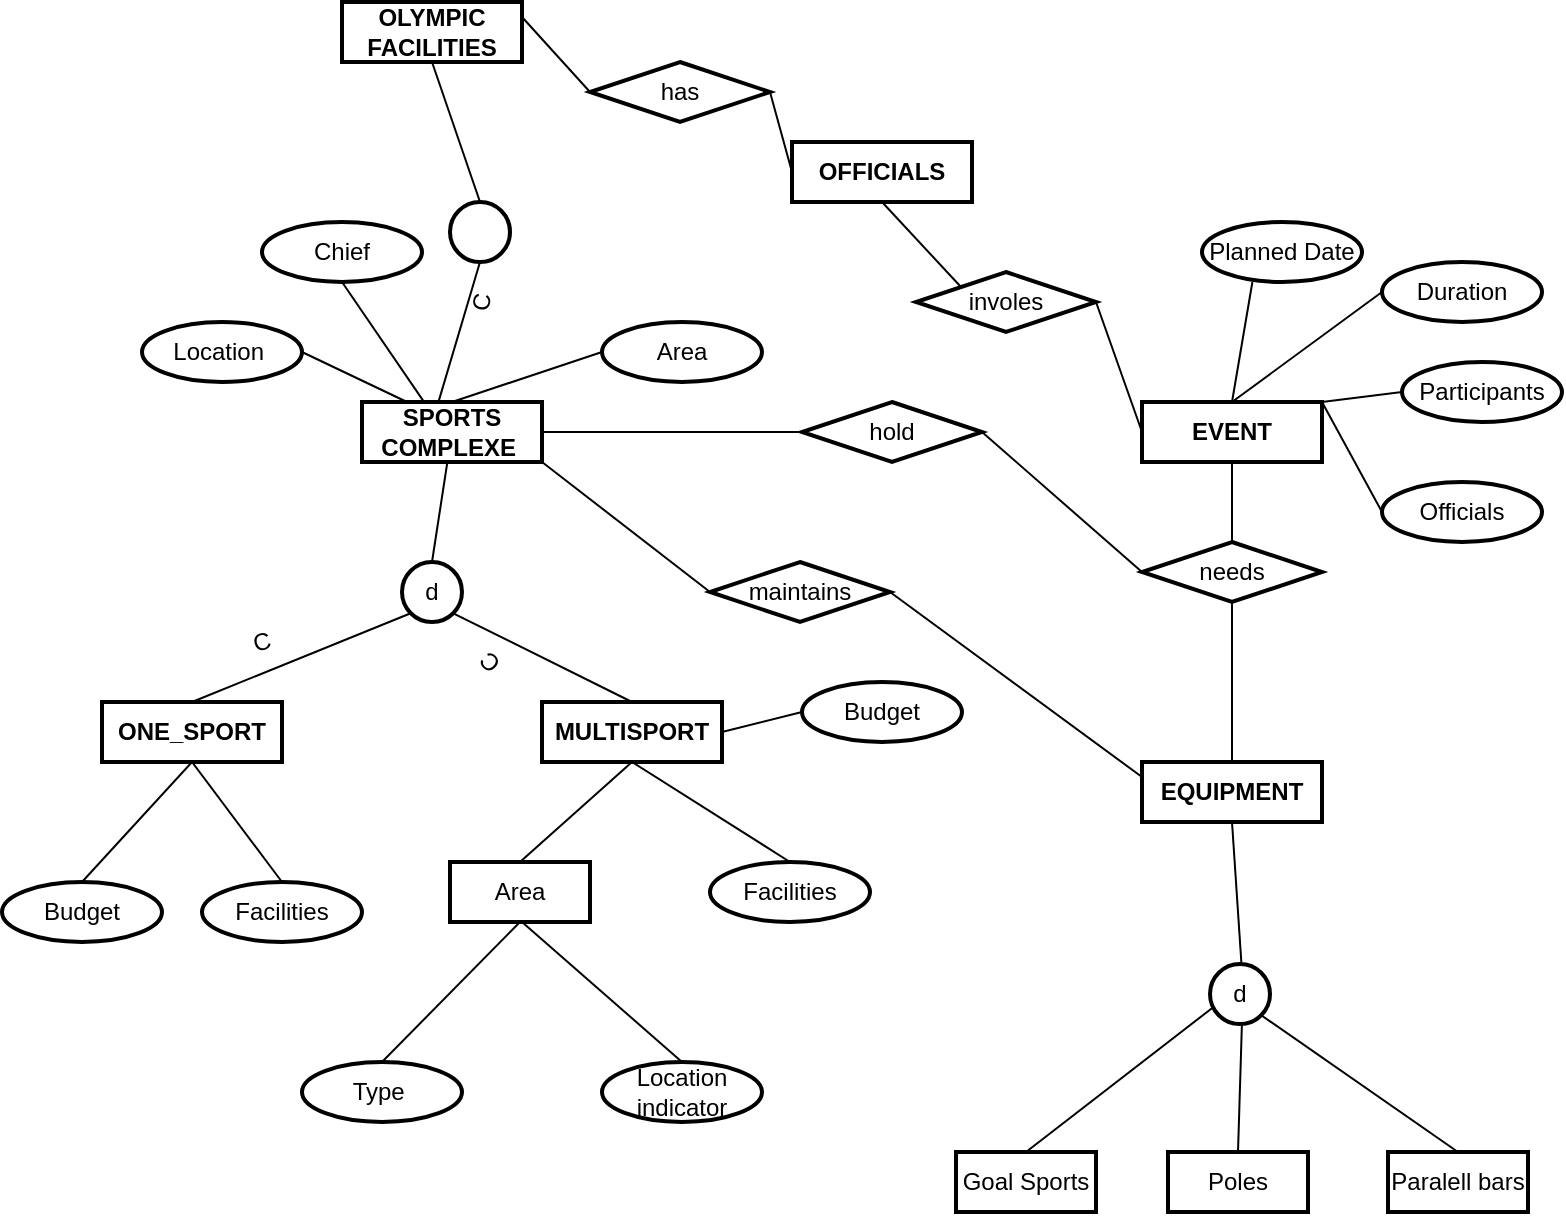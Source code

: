 <mxfile version="14.4.3" type="github">
  <diagram id="RbLjyeAD4zGmAkxlHviI" name="Page-1">
    <mxGraphModel dx="1038" dy="1725" grid="1" gridSize="10" guides="1" tooltips="1" connect="1" arrows="1" fold="1" page="1" pageScale="1" pageWidth="827" pageHeight="1169" math="0" shadow="0">
      <root>
        <mxCell id="0" />
        <mxCell id="1" parent="0" />
        <mxCell id="w1o4nE-uoXKEgXRbYHzc-1" value="&lt;b style=&quot;text-align: justify&quot;&gt;SPORTS COMPLEXE&lt;/b&gt;&lt;span&gt;&amp;nbsp;&lt;/span&gt;&lt;b style=&quot;text-align: justify&quot;&gt;&lt;br&gt;&lt;/b&gt;" style="whiteSpace=wrap;html=1;align=center;strokeWidth=2;fontStyle=1" vertex="1" parent="1">
          <mxGeometry x="200" y="90" width="90" height="30" as="geometry" />
        </mxCell>
        <mxCell id="w1o4nE-uoXKEgXRbYHzc-2" value="ONE_SPORT" style="whiteSpace=wrap;html=1;align=center;strokeWidth=2;fontStyle=1" vertex="1" parent="1">
          <mxGeometry x="70" y="240" width="90" height="30" as="geometry" />
        </mxCell>
        <mxCell id="w1o4nE-uoXKEgXRbYHzc-3" value="MULTISPORT" style="whiteSpace=wrap;html=1;align=center;strokeWidth=2;fontStyle=1" vertex="1" parent="1">
          <mxGeometry x="290" y="240" width="90" height="30" as="geometry" />
        </mxCell>
        <mxCell id="w1o4nE-uoXKEgXRbYHzc-5" value="&lt;br&gt;&lt;br&gt;&lt;br&gt;&lt;span class=&quot;fontstyle0&quot;&gt;Location indicator&lt;/span&gt; &lt;br&gt;&lt;br style=&quot;font-style: normal ; font-variant: normal ; font-weight: normal ; letter-spacing: normal ; line-height: normal ; text-indent: 0px ; text-transform: none ; word-spacing: 0px&quot;&gt;&lt;br&gt;&lt;br&gt;" style="ellipse;whiteSpace=wrap;html=1;align=center;strokeWidth=2;" vertex="1" parent="1">
          <mxGeometry x="320" y="420" width="80" height="30" as="geometry" />
        </mxCell>
        <mxCell id="w1o4nE-uoXKEgXRbYHzc-6" value="&lt;br&gt;&lt;span class=&quot;fontstyle0&quot;&gt;Location&amp;nbsp;&lt;/span&gt;&lt;br&gt;&lt;br style=&quot;font-style: normal ; font-variant: normal ; font-weight: normal ; letter-spacing: normal ; line-height: normal ; text-indent: 0px ; text-transform: none ; word-spacing: 0px&quot;&gt;" style="ellipse;whiteSpace=wrap;html=1;align=center;strokeWidth=2;" vertex="1" parent="1">
          <mxGeometry x="90" y="50" width="80" height="30" as="geometry" />
        </mxCell>
        <mxCell id="w1o4nE-uoXKEgXRbYHzc-7" value="Chief" style="ellipse;whiteSpace=wrap;html=1;align=center;strokeWidth=2;" vertex="1" parent="1">
          <mxGeometry x="150" width="80" height="30" as="geometry" />
        </mxCell>
        <mxCell id="w1o4nE-uoXKEgXRbYHzc-8" value="Area" style="ellipse;whiteSpace=wrap;html=1;align=center;strokeWidth=2;" vertex="1" parent="1">
          <mxGeometry x="320" y="50" width="80" height="30" as="geometry" />
        </mxCell>
        <mxCell id="w1o4nE-uoXKEgXRbYHzc-9" value="EVENT" style="whiteSpace=wrap;html=1;align=center;strokeWidth=2;fontStyle=1" vertex="1" parent="1">
          <mxGeometry x="590" y="90" width="90" height="30" as="geometry" />
        </mxCell>
        <mxCell id="w1o4nE-uoXKEgXRbYHzc-10" value="Planned Date" style="ellipse;whiteSpace=wrap;html=1;align=center;strokeWidth=2;" vertex="1" parent="1">
          <mxGeometry x="620" width="80" height="30" as="geometry" />
        </mxCell>
        <mxCell id="w1o4nE-uoXKEgXRbYHzc-11" value="Duration" style="ellipse;whiteSpace=wrap;html=1;align=center;strokeWidth=2;" vertex="1" parent="1">
          <mxGeometry x="710" y="20" width="80" height="30" as="geometry" />
        </mxCell>
        <mxCell id="w1o4nE-uoXKEgXRbYHzc-12" value="Participants" style="ellipse;whiteSpace=wrap;html=1;align=center;strokeWidth=2;" vertex="1" parent="1">
          <mxGeometry x="720" y="70" width="80" height="30" as="geometry" />
        </mxCell>
        <mxCell id="w1o4nE-uoXKEgXRbYHzc-13" value="Officials" style="ellipse;whiteSpace=wrap;html=1;align=center;strokeWidth=2;" vertex="1" parent="1">
          <mxGeometry x="710" y="130" width="80" height="30" as="geometry" />
        </mxCell>
        <mxCell id="w1o4nE-uoXKEgXRbYHzc-14" value="EQUIPMENT" style="whiteSpace=wrap;html=1;align=center;strokeWidth=2;fontStyle=1" vertex="1" parent="1">
          <mxGeometry x="590" y="270" width="90" height="30" as="geometry" />
        </mxCell>
        <mxCell id="w1o4nE-uoXKEgXRbYHzc-19" value="Goal Sports" style="whiteSpace=wrap;html=1;align=center;strokeWidth=2;" vertex="1" parent="1">
          <mxGeometry x="497" y="465" width="70" height="30" as="geometry" />
        </mxCell>
        <mxCell id="w1o4nE-uoXKEgXRbYHzc-20" value="Paralell bars" style="whiteSpace=wrap;html=1;align=center;strokeWidth=2;" vertex="1" parent="1">
          <mxGeometry x="713" y="465" width="70" height="30" as="geometry" />
        </mxCell>
        <mxCell id="w1o4nE-uoXKEgXRbYHzc-21" value="Poles" style="whiteSpace=wrap;html=1;align=center;strokeWidth=2;" vertex="1" parent="1">
          <mxGeometry x="603" y="465" width="70" height="30" as="geometry" />
        </mxCell>
        <mxCell id="w1o4nE-uoXKEgXRbYHzc-22" value="Area" style="whiteSpace=wrap;html=1;align=center;strokeWidth=2;" vertex="1" parent="1">
          <mxGeometry x="244" y="320" width="70" height="30" as="geometry" />
        </mxCell>
        <mxCell id="w1o4nE-uoXKEgXRbYHzc-23" value="Type&amp;nbsp;" style="ellipse;whiteSpace=wrap;html=1;align=center;strokeWidth=2;" vertex="1" parent="1">
          <mxGeometry x="170" y="420" width="80" height="30" as="geometry" />
        </mxCell>
        <mxCell id="w1o4nE-uoXKEgXRbYHzc-24" value="Facilities" style="ellipse;whiteSpace=wrap;html=1;align=center;strokeWidth=2;" vertex="1" parent="1">
          <mxGeometry x="374" y="320" width="80" height="30" as="geometry" />
        </mxCell>
        <mxCell id="w1o4nE-uoXKEgXRbYHzc-25" value="OLYMPIC FACILITIES" style="whiteSpace=wrap;html=1;align=center;strokeWidth=2;fontStyle=1" vertex="1" parent="1">
          <mxGeometry x="190" y="-110" width="90" height="30" as="geometry" />
        </mxCell>
        <mxCell id="w1o4nE-uoXKEgXRbYHzc-26" value="OFFICIALS" style="whiteSpace=wrap;html=1;align=center;strokeWidth=2;fontStyle=1" vertex="1" parent="1">
          <mxGeometry x="415" y="-40" width="90" height="30" as="geometry" />
        </mxCell>
        <mxCell id="w1o4nE-uoXKEgXRbYHzc-27" value="" style="endArrow=none;html=1;rounded=0;entryX=1;entryY=0.5;entryDx=0;entryDy=0;exitX=0.25;exitY=0;exitDx=0;exitDy=0;" edge="1" parent="1" source="w1o4nE-uoXKEgXRbYHzc-1" target="w1o4nE-uoXKEgXRbYHzc-6">
          <mxGeometry relative="1" as="geometry">
            <mxPoint x="330" y="210" as="sourcePoint" />
            <mxPoint x="490" y="210" as="targetPoint" />
          </mxGeometry>
        </mxCell>
        <mxCell id="w1o4nE-uoXKEgXRbYHzc-28" value="" style="endArrow=none;html=1;rounded=0;entryX=0.5;entryY=1;entryDx=0;entryDy=0;exitX=0.351;exitY=0.027;exitDx=0;exitDy=0;exitPerimeter=0;" edge="1" parent="1" source="w1o4nE-uoXKEgXRbYHzc-1" target="w1o4nE-uoXKEgXRbYHzc-7">
          <mxGeometry relative="1" as="geometry">
            <mxPoint x="232.5" y="100" as="sourcePoint" />
            <mxPoint x="180" y="75" as="targetPoint" />
          </mxGeometry>
        </mxCell>
        <mxCell id="w1o4nE-uoXKEgXRbYHzc-29" value="" style="endArrow=none;html=1;rounded=0;entryX=0.5;entryY=0;entryDx=0;entryDy=0;exitX=0;exitY=0.5;exitDx=0;exitDy=0;" edge="1" parent="1" source="w1o4nE-uoXKEgXRbYHzc-8" target="w1o4nE-uoXKEgXRbYHzc-1">
          <mxGeometry relative="1" as="geometry">
            <mxPoint x="241.59" y="100.81" as="sourcePoint" />
            <mxPoint x="200" y="40" as="targetPoint" />
          </mxGeometry>
        </mxCell>
        <mxCell id="w1o4nE-uoXKEgXRbYHzc-36" value="" style="endArrow=none;html=1;rounded=0;entryX=0.855;entryY=0.855;entryDx=0;entryDy=0;exitX=0.5;exitY=0;exitDx=0;exitDy=0;entryPerimeter=0;" edge="1" parent="1" source="w1o4nE-uoXKEgXRbYHzc-3">
          <mxGeometry relative="1" as="geometry">
            <mxPoint x="241.59" y="100.81" as="sourcePoint" />
            <mxPoint x="245.65" y="195.65" as="targetPoint" />
          </mxGeometry>
        </mxCell>
        <mxCell id="w1o4nE-uoXKEgXRbYHzc-37" value="" style="endArrow=none;html=1;rounded=0;entryX=0.145;entryY=0.855;entryDx=0;entryDy=0;exitX=0.5;exitY=0;exitDx=0;exitDy=0;entryPerimeter=0;" edge="1" parent="1" source="w1o4nE-uoXKEgXRbYHzc-2">
          <mxGeometry relative="1" as="geometry">
            <mxPoint x="345" y="250" as="sourcePoint" />
            <mxPoint x="224.35" y="195.65" as="targetPoint" />
          </mxGeometry>
        </mxCell>
        <mxCell id="w1o4nE-uoXKEgXRbYHzc-38" value="" style="endArrow=none;html=1;rounded=0;exitX=0.5;exitY=0;exitDx=0;exitDy=0;exitPerimeter=0;" edge="1" parent="1" target="w1o4nE-uoXKEgXRbYHzc-1">
          <mxGeometry relative="1" as="geometry">
            <mxPoint x="235" y="170" as="sourcePoint" />
            <mxPoint x="234.35" y="205.65" as="targetPoint" />
          </mxGeometry>
        </mxCell>
        <mxCell id="w1o4nE-uoXKEgXRbYHzc-39" value="" style="endArrow=none;html=1;rounded=0;entryX=0.5;entryY=1;entryDx=0;entryDy=0;exitX=0.5;exitY=0;exitDx=0;exitDy=0;" edge="1" parent="1" source="w1o4nE-uoXKEgXRbYHzc-22" target="w1o4nE-uoXKEgXRbYHzc-3">
          <mxGeometry relative="1" as="geometry">
            <mxPoint x="280" y="310" as="sourcePoint" />
            <mxPoint x="255.65" y="205.65" as="targetPoint" />
          </mxGeometry>
        </mxCell>
        <mxCell id="w1o4nE-uoXKEgXRbYHzc-40" value="" style="endArrow=none;html=1;rounded=0;entryX=0.5;entryY=1;entryDx=0;entryDy=0;exitX=0.5;exitY=0;exitDx=0;exitDy=0;" edge="1" parent="1" source="w1o4nE-uoXKEgXRbYHzc-24" target="w1o4nE-uoXKEgXRbYHzc-3">
          <mxGeometry relative="1" as="geometry">
            <mxPoint x="289" y="330" as="sourcePoint" />
            <mxPoint x="345" y="280" as="targetPoint" />
          </mxGeometry>
        </mxCell>
        <mxCell id="w1o4nE-uoXKEgXRbYHzc-41" value="" style="endArrow=none;html=1;rounded=0;entryX=0.5;entryY=1;entryDx=0;entryDy=0;exitX=0.5;exitY=0;exitDx=0;exitDy=0;" edge="1" parent="1" source="w1o4nE-uoXKEgXRbYHzc-23" target="w1o4nE-uoXKEgXRbYHzc-22">
          <mxGeometry relative="1" as="geometry">
            <mxPoint x="424" y="330" as="sourcePoint" />
            <mxPoint x="345" y="280" as="targetPoint" />
          </mxGeometry>
        </mxCell>
        <mxCell id="w1o4nE-uoXKEgXRbYHzc-42" value="" style="endArrow=none;html=1;rounded=0;exitX=0.5;exitY=0;exitDx=0;exitDy=0;" edge="1" parent="1" source="w1o4nE-uoXKEgXRbYHzc-5">
          <mxGeometry relative="1" as="geometry">
            <mxPoint x="220" y="430" as="sourcePoint" />
            <mxPoint x="280" y="350" as="targetPoint" />
          </mxGeometry>
        </mxCell>
        <mxCell id="w1o4nE-uoXKEgXRbYHzc-44" value="" style="endArrow=none;html=1;rounded=0;entryX=1;entryY=1;entryDx=0;entryDy=0;exitX=0.5;exitY=0;exitDx=0;exitDy=0;" edge="1" parent="1" target="w1o4nE-uoXKEgXRbYHzc-73" source="w1o4nE-uoXKEgXRbYHzc-20">
          <mxGeometry relative="1" as="geometry">
            <mxPoint x="740" y="445" as="sourcePoint" />
            <mxPoint x="650.65" y="400.65" as="targetPoint" />
          </mxGeometry>
        </mxCell>
        <mxCell id="w1o4nE-uoXKEgXRbYHzc-45" value="" style="endArrow=none;html=1;rounded=0;exitX=0.5;exitY=0;exitDx=0;exitDy=0;" edge="1" parent="1" source="w1o4nE-uoXKEgXRbYHzc-19">
          <mxGeometry relative="1" as="geometry">
            <mxPoint x="520" y="445" as="sourcePoint" />
            <mxPoint x="629" y="390" as="targetPoint" />
          </mxGeometry>
        </mxCell>
        <mxCell id="w1o4nE-uoXKEgXRbYHzc-46" value="" style="endArrow=none;html=1;rounded=0;entryX=0.533;entryY=0.967;entryDx=0;entryDy=0;exitX=0.5;exitY=0;exitDx=0;exitDy=0;entryPerimeter=0;" edge="1" parent="1" source="w1o4nE-uoXKEgXRbYHzc-21" target="w1o4nE-uoXKEgXRbYHzc-73">
          <mxGeometry relative="1" as="geometry">
            <mxPoint x="758" y="475" as="sourcePoint" />
            <mxPoint x="640" y="405" as="targetPoint" />
          </mxGeometry>
        </mxCell>
        <mxCell id="w1o4nE-uoXKEgXRbYHzc-47" value="" style="endArrow=none;html=1;rounded=0;entryX=0.5;entryY=1;entryDx=0;entryDy=0;exitX=0.5;exitY=0;exitDx=0;exitDy=0;exitPerimeter=0;" edge="1" parent="1" target="w1o4nE-uoXKEgXRbYHzc-14">
          <mxGeometry relative="1" as="geometry">
            <mxPoint x="640" y="375" as="sourcePoint" />
            <mxPoint x="650" y="415" as="targetPoint" />
          </mxGeometry>
        </mxCell>
        <mxCell id="w1o4nE-uoXKEgXRbYHzc-48" value="" style="endArrow=none;html=1;rounded=0;entryX=0.5;entryY=1;entryDx=0;entryDy=0;" edge="1" parent="1" target="w1o4nE-uoXKEgXRbYHzc-9">
          <mxGeometry relative="1" as="geometry">
            <mxPoint x="635" y="160" as="sourcePoint" />
            <mxPoint x="645" y="310" as="targetPoint" />
          </mxGeometry>
        </mxCell>
        <mxCell id="w1o4nE-uoXKEgXRbYHzc-49" value="" style="endArrow=none;html=1;rounded=0;entryX=0.315;entryY=1;entryDx=0;entryDy=0;exitX=0.5;exitY=0;exitDx=0;exitDy=0;entryPerimeter=0;" edge="1" parent="1" source="w1o4nE-uoXKEgXRbYHzc-9" target="w1o4nE-uoXKEgXRbYHzc-10">
          <mxGeometry relative="1" as="geometry">
            <mxPoint x="645" y="280" as="sourcePoint" />
            <mxPoint x="645" y="130" as="targetPoint" />
          </mxGeometry>
        </mxCell>
        <mxCell id="w1o4nE-uoXKEgXRbYHzc-50" value="" style="endArrow=none;html=1;rounded=0;entryX=0;entryY=0.5;entryDx=0;entryDy=0;exitX=0.5;exitY=0;exitDx=0;exitDy=0;" edge="1" parent="1" source="w1o4nE-uoXKEgXRbYHzc-9" target="w1o4nE-uoXKEgXRbYHzc-11">
          <mxGeometry relative="1" as="geometry">
            <mxPoint x="645" y="100" as="sourcePoint" />
            <mxPoint x="655.2" y="40" as="targetPoint" />
          </mxGeometry>
        </mxCell>
        <mxCell id="w1o4nE-uoXKEgXRbYHzc-51" value="" style="endArrow=none;html=1;rounded=0;entryX=0;entryY=0.5;entryDx=0;entryDy=0;" edge="1" parent="1" target="w1o4nE-uoXKEgXRbYHzc-12">
          <mxGeometry relative="1" as="geometry">
            <mxPoint x="680" y="90" as="sourcePoint" />
            <mxPoint x="720" y="45" as="targetPoint" />
          </mxGeometry>
        </mxCell>
        <mxCell id="w1o4nE-uoXKEgXRbYHzc-52" value="" style="endArrow=none;html=1;rounded=0;entryX=0;entryY=0.5;entryDx=0;entryDy=0;exitX=1;exitY=0;exitDx=0;exitDy=0;" edge="1" parent="1" source="w1o4nE-uoXKEgXRbYHzc-9" target="w1o4nE-uoXKEgXRbYHzc-13">
          <mxGeometry relative="1" as="geometry">
            <mxPoint x="690" y="100" as="sourcePoint" />
            <mxPoint x="730" y="95" as="targetPoint" />
          </mxGeometry>
        </mxCell>
        <mxCell id="w1o4nE-uoXKEgXRbYHzc-53" value="Budget" style="ellipse;whiteSpace=wrap;html=1;align=center;strokeWidth=2;" vertex="1" parent="1">
          <mxGeometry x="420" y="230" width="80" height="30" as="geometry" />
        </mxCell>
        <mxCell id="w1o4nE-uoXKEgXRbYHzc-54" value="Budget" style="ellipse;whiteSpace=wrap;html=1;align=center;strokeWidth=2;" vertex="1" parent="1">
          <mxGeometry x="20" y="330" width="80" height="30" as="geometry" />
        </mxCell>
        <mxCell id="w1o4nE-uoXKEgXRbYHzc-55" value="Facilities" style="ellipse;whiteSpace=wrap;html=1;align=center;strokeWidth=2;" vertex="1" parent="1">
          <mxGeometry x="120" y="330" width="80" height="30" as="geometry" />
        </mxCell>
        <mxCell id="w1o4nE-uoXKEgXRbYHzc-56" value="" style="endArrow=none;html=1;rounded=0;entryX=0.5;entryY=1;entryDx=0;entryDy=0;exitX=0.5;exitY=0;exitDx=0;exitDy=0;" edge="1" parent="1" source="w1o4nE-uoXKEgXRbYHzc-55" target="w1o4nE-uoXKEgXRbYHzc-2">
          <mxGeometry relative="1" as="geometry">
            <mxPoint x="345" y="250" as="sourcePoint" />
            <mxPoint x="255.65" y="205.65" as="targetPoint" />
          </mxGeometry>
        </mxCell>
        <mxCell id="w1o4nE-uoXKEgXRbYHzc-59" value="" style="endArrow=none;html=1;rounded=0;entryX=0.5;entryY=1;entryDx=0;entryDy=0;exitX=0.5;exitY=0;exitDx=0;exitDy=0;" edge="1" parent="1" source="w1o4nE-uoXKEgXRbYHzc-54" target="w1o4nE-uoXKEgXRbYHzc-2">
          <mxGeometry relative="1" as="geometry">
            <mxPoint x="170" y="340" as="sourcePoint" />
            <mxPoint x="125" y="280" as="targetPoint" />
          </mxGeometry>
        </mxCell>
        <mxCell id="w1o4nE-uoXKEgXRbYHzc-62" value="has" style="shape=rhombus;perimeter=rhombusPerimeter;whiteSpace=wrap;html=1;align=center;strokeWidth=2;" vertex="1" parent="1">
          <mxGeometry x="314" y="-80" width="90" height="30" as="geometry" />
        </mxCell>
        <mxCell id="w1o4nE-uoXKEgXRbYHzc-63" value="needs" style="shape=rhombus;perimeter=rhombusPerimeter;whiteSpace=wrap;html=1;align=center;strokeWidth=2;" vertex="1" parent="1">
          <mxGeometry x="590" y="160" width="90" height="30" as="geometry" />
        </mxCell>
        <mxCell id="w1o4nE-uoXKEgXRbYHzc-65" value="" style="endArrow=none;html=1;rounded=0;entryX=0.5;entryY=1;entryDx=0;entryDy=0;" edge="1" parent="1" source="w1o4nE-uoXKEgXRbYHzc-14" target="w1o4nE-uoXKEgXRbYHzc-63">
          <mxGeometry relative="1" as="geometry">
            <mxPoint x="645" y="170" as="sourcePoint" />
            <mxPoint x="645" y="130" as="targetPoint" />
          </mxGeometry>
        </mxCell>
        <mxCell id="w1o4nE-uoXKEgXRbYHzc-66" value="" style="endArrow=none;html=1;rounded=0;entryX=1;entryY=0.5;entryDx=0;entryDy=0;exitX=0;exitY=0.5;exitDx=0;exitDy=0;" edge="1" parent="1" source="w1o4nE-uoXKEgXRbYHzc-26" target="w1o4nE-uoXKEgXRbYHzc-62">
          <mxGeometry relative="1" as="geometry">
            <mxPoint x="645" y="170" as="sourcePoint" />
            <mxPoint x="645" y="130" as="targetPoint" />
          </mxGeometry>
        </mxCell>
        <mxCell id="w1o4nE-uoXKEgXRbYHzc-67" value="" style="endArrow=none;html=1;rounded=0;entryX=1;entryY=0.25;entryDx=0;entryDy=0;exitX=0;exitY=0.5;exitDx=0;exitDy=0;" edge="1" parent="1" source="w1o4nE-uoXKEgXRbYHzc-62" target="w1o4nE-uoXKEgXRbYHzc-25">
          <mxGeometry relative="1" as="geometry">
            <mxPoint x="450" y="35" as="sourcePoint" />
            <mxPoint x="450" y="-25" as="targetPoint" />
          </mxGeometry>
        </mxCell>
        <mxCell id="w1o4nE-uoXKEgXRbYHzc-68" value="" style="endArrow=none;html=1;rounded=0;exitX=0.422;exitY=0.027;exitDx=0;exitDy=0;exitPerimeter=0;entryX=0.5;entryY=1;entryDx=0;entryDy=0;" edge="1" parent="1" source="w1o4nE-uoXKEgXRbYHzc-1" target="w1o4nE-uoXKEgXRbYHzc-70">
          <mxGeometry relative="1" as="geometry">
            <mxPoint x="360" y="-25" as="sourcePoint" />
            <mxPoint x="270" y="20" as="targetPoint" />
          </mxGeometry>
        </mxCell>
        <mxCell id="w1o4nE-uoXKEgXRbYHzc-69" value="" style="endArrow=none;html=1;rounded=0;entryX=1;entryY=0.5;entryDx=0;entryDy=0;exitX=0;exitY=0.5;exitDx=0;exitDy=0;" edge="1" parent="1" source="w1o4nE-uoXKEgXRbYHzc-53" target="w1o4nE-uoXKEgXRbYHzc-3">
          <mxGeometry relative="1" as="geometry">
            <mxPoint x="645" y="280" as="sourcePoint" />
            <mxPoint x="645" y="200" as="targetPoint" />
          </mxGeometry>
        </mxCell>
        <mxCell id="w1o4nE-uoXKEgXRbYHzc-70" value="" style="ellipse;whiteSpace=wrap;html=1;aspect=fixed;strokeWidth=2;" vertex="1" parent="1">
          <mxGeometry x="244" y="-10" width="30" height="30" as="geometry" />
        </mxCell>
        <mxCell id="w1o4nE-uoXKEgXRbYHzc-71" value="" style="endArrow=none;html=1;rounded=0;exitX=0.5;exitY=0;exitDx=0;exitDy=0;entryX=0.5;entryY=1;entryDx=0;entryDy=0;" edge="1" parent="1" source="w1o4nE-uoXKEgXRbYHzc-70" target="w1o4nE-uoXKEgXRbYHzc-25">
          <mxGeometry relative="1" as="geometry">
            <mxPoint x="247.98" y="100.81" as="sourcePoint" />
            <mxPoint x="275" y="50" as="targetPoint" />
          </mxGeometry>
        </mxCell>
        <mxCell id="w1o4nE-uoXKEgXRbYHzc-72" value="d" style="ellipse;whiteSpace=wrap;html=1;aspect=fixed;strokeWidth=2;" vertex="1" parent="1">
          <mxGeometry x="220" y="170" width="30" height="30" as="geometry" />
        </mxCell>
        <mxCell id="w1o4nE-uoXKEgXRbYHzc-73" value="d" style="ellipse;whiteSpace=wrap;html=1;aspect=fixed;strokeWidth=2;" vertex="1" parent="1">
          <mxGeometry x="624" y="371" width="30" height="30" as="geometry" />
        </mxCell>
        <mxCell id="w1o4nE-uoXKEgXRbYHzc-74" value="involes" style="shape=rhombus;perimeter=rhombusPerimeter;whiteSpace=wrap;html=1;align=center;strokeWidth=2;" vertex="1" parent="1">
          <mxGeometry x="477" y="25" width="90" height="30" as="geometry" />
        </mxCell>
        <mxCell id="w1o4nE-uoXKEgXRbYHzc-75" value="" style="endArrow=none;html=1;rounded=0;entryX=1;entryY=0.5;entryDx=0;entryDy=0;exitX=0;exitY=0.5;exitDx=0;exitDy=0;" edge="1" parent="1" source="w1o4nE-uoXKEgXRbYHzc-9" target="w1o4nE-uoXKEgXRbYHzc-74">
          <mxGeometry relative="1" as="geometry">
            <mxPoint x="470" y="15" as="sourcePoint" />
            <mxPoint x="450" y="-25" as="targetPoint" />
          </mxGeometry>
        </mxCell>
        <mxCell id="w1o4nE-uoXKEgXRbYHzc-76" value="" style="endArrow=none;html=1;rounded=0;entryX=0.5;entryY=1;entryDx=0;entryDy=0;exitX=0;exitY=0;exitDx=0;exitDy=0;" edge="1" parent="1" source="w1o4nE-uoXKEgXRbYHzc-74" target="w1o4nE-uoXKEgXRbYHzc-26">
          <mxGeometry relative="1" as="geometry">
            <mxPoint x="600" y="115" as="sourcePoint" />
            <mxPoint x="570" y="75" as="targetPoint" />
          </mxGeometry>
        </mxCell>
        <mxCell id="w1o4nE-uoXKEgXRbYHzc-78" value="C" style="text;html=1;strokeColor=none;fillColor=none;align=center;verticalAlign=middle;whiteSpace=wrap;rounded=0;rotation=-80;" vertex="1" parent="1">
          <mxGeometry x="240" y="30" width="40" height="20" as="geometry" />
        </mxCell>
        <mxCell id="w1o4nE-uoXKEgXRbYHzc-80" value="C" style="text;html=1;strokeColor=none;fillColor=none;align=center;verticalAlign=middle;whiteSpace=wrap;rounded=0;rotation=-135;" vertex="1" parent="1">
          <mxGeometry x="244" y="210" width="40" height="20" as="geometry" />
        </mxCell>
        <mxCell id="w1o4nE-uoXKEgXRbYHzc-82" value="C" style="text;html=1;strokeColor=none;fillColor=none;align=center;verticalAlign=middle;whiteSpace=wrap;rounded=0;rotation=-15;" vertex="1" parent="1">
          <mxGeometry x="130" y="200" width="40" height="20" as="geometry" />
        </mxCell>
        <mxCell id="w1o4nE-uoXKEgXRbYHzc-88" value="maintains" style="shape=rhombus;perimeter=rhombusPerimeter;whiteSpace=wrap;html=1;align=center;strokeWidth=2;" vertex="1" parent="1">
          <mxGeometry x="374" y="170" width="90" height="30" as="geometry" />
        </mxCell>
        <mxCell id="w1o4nE-uoXKEgXRbYHzc-89" value="hold" style="shape=rhombus;perimeter=rhombusPerimeter;whiteSpace=wrap;html=1;align=center;strokeWidth=2;" vertex="1" parent="1">
          <mxGeometry x="420" y="90" width="90" height="30" as="geometry" />
        </mxCell>
        <mxCell id="w1o4nE-uoXKEgXRbYHzc-90" value="" style="endArrow=none;html=1;rounded=0;entryX=1;entryY=1;entryDx=0;entryDy=0;exitX=0;exitY=0.5;exitDx=0;exitDy=0;" edge="1" parent="1" source="w1o4nE-uoXKEgXRbYHzc-88" target="w1o4nE-uoXKEgXRbYHzc-1">
          <mxGeometry relative="1" as="geometry">
            <mxPoint x="509.5" y="42.5" as="sourcePoint" />
            <mxPoint x="470" as="targetPoint" />
          </mxGeometry>
        </mxCell>
        <mxCell id="w1o4nE-uoXKEgXRbYHzc-91" value="" style="endArrow=none;html=1;rounded=0;entryX=1;entryY=0.5;entryDx=0;entryDy=0;exitX=0;exitY=0.25;exitDx=0;exitDy=0;" edge="1" parent="1" source="w1o4nE-uoXKEgXRbYHzc-14" target="w1o4nE-uoXKEgXRbYHzc-88">
          <mxGeometry relative="1" as="geometry">
            <mxPoint x="384" y="195" as="sourcePoint" />
            <mxPoint x="300" y="130" as="targetPoint" />
          </mxGeometry>
        </mxCell>
        <mxCell id="w1o4nE-uoXKEgXRbYHzc-92" value="" style="endArrow=none;html=1;rounded=0;entryX=1;entryY=0.5;entryDx=0;entryDy=0;exitX=0;exitY=0.5;exitDx=0;exitDy=0;" edge="1" parent="1" source="w1o4nE-uoXKEgXRbYHzc-63" target="w1o4nE-uoXKEgXRbYHzc-89">
          <mxGeometry relative="1" as="geometry">
            <mxPoint x="600" y="287.5" as="sourcePoint" />
            <mxPoint x="474" y="195" as="targetPoint" />
          </mxGeometry>
        </mxCell>
        <mxCell id="w1o4nE-uoXKEgXRbYHzc-93" value="" style="endArrow=none;html=1;rounded=0;entryX=1;entryY=0.5;entryDx=0;entryDy=0;exitX=0;exitY=0.5;exitDx=0;exitDy=0;" edge="1" parent="1" source="w1o4nE-uoXKEgXRbYHzc-89" target="w1o4nE-uoXKEgXRbYHzc-1">
          <mxGeometry relative="1" as="geometry">
            <mxPoint x="600" y="185" as="sourcePoint" />
            <mxPoint x="520" y="115" as="targetPoint" />
          </mxGeometry>
        </mxCell>
      </root>
    </mxGraphModel>
  </diagram>
</mxfile>
